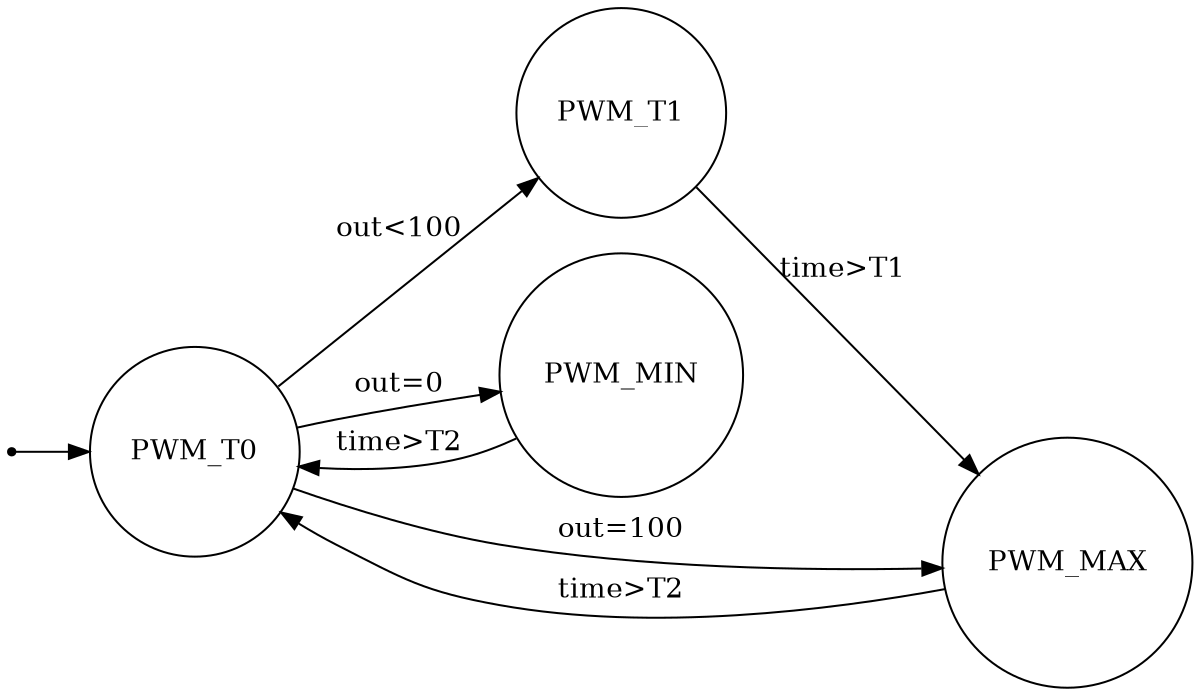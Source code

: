 digraph finite_state_machine {
    rankdir=LR;
    size="8,5"
 
    node [shape = circle, label="PWM_T0"  ] T0;
    node [shape = circle, label="PWM_T1"  ] T1;
    node [shape = circle, label="PWM_MIN" ] MIN;
    node [shape = circle, label="PWM_MAX" ] MAX;
 
    node [shape = point ]; qi
    qi -> T0;
 
    T0 -> MIN [ label = "out=0" ];
    T0 -> T1  [ label = "out<100" ];
    T0 -> MAX [ label = "out=100" ];

    MIN -> T0 [ label = "time>T2" ];
    MAX -> T0 [ label = "time>T2" ];

    T1 -> MAX [ label = "time>T1" ];

}
